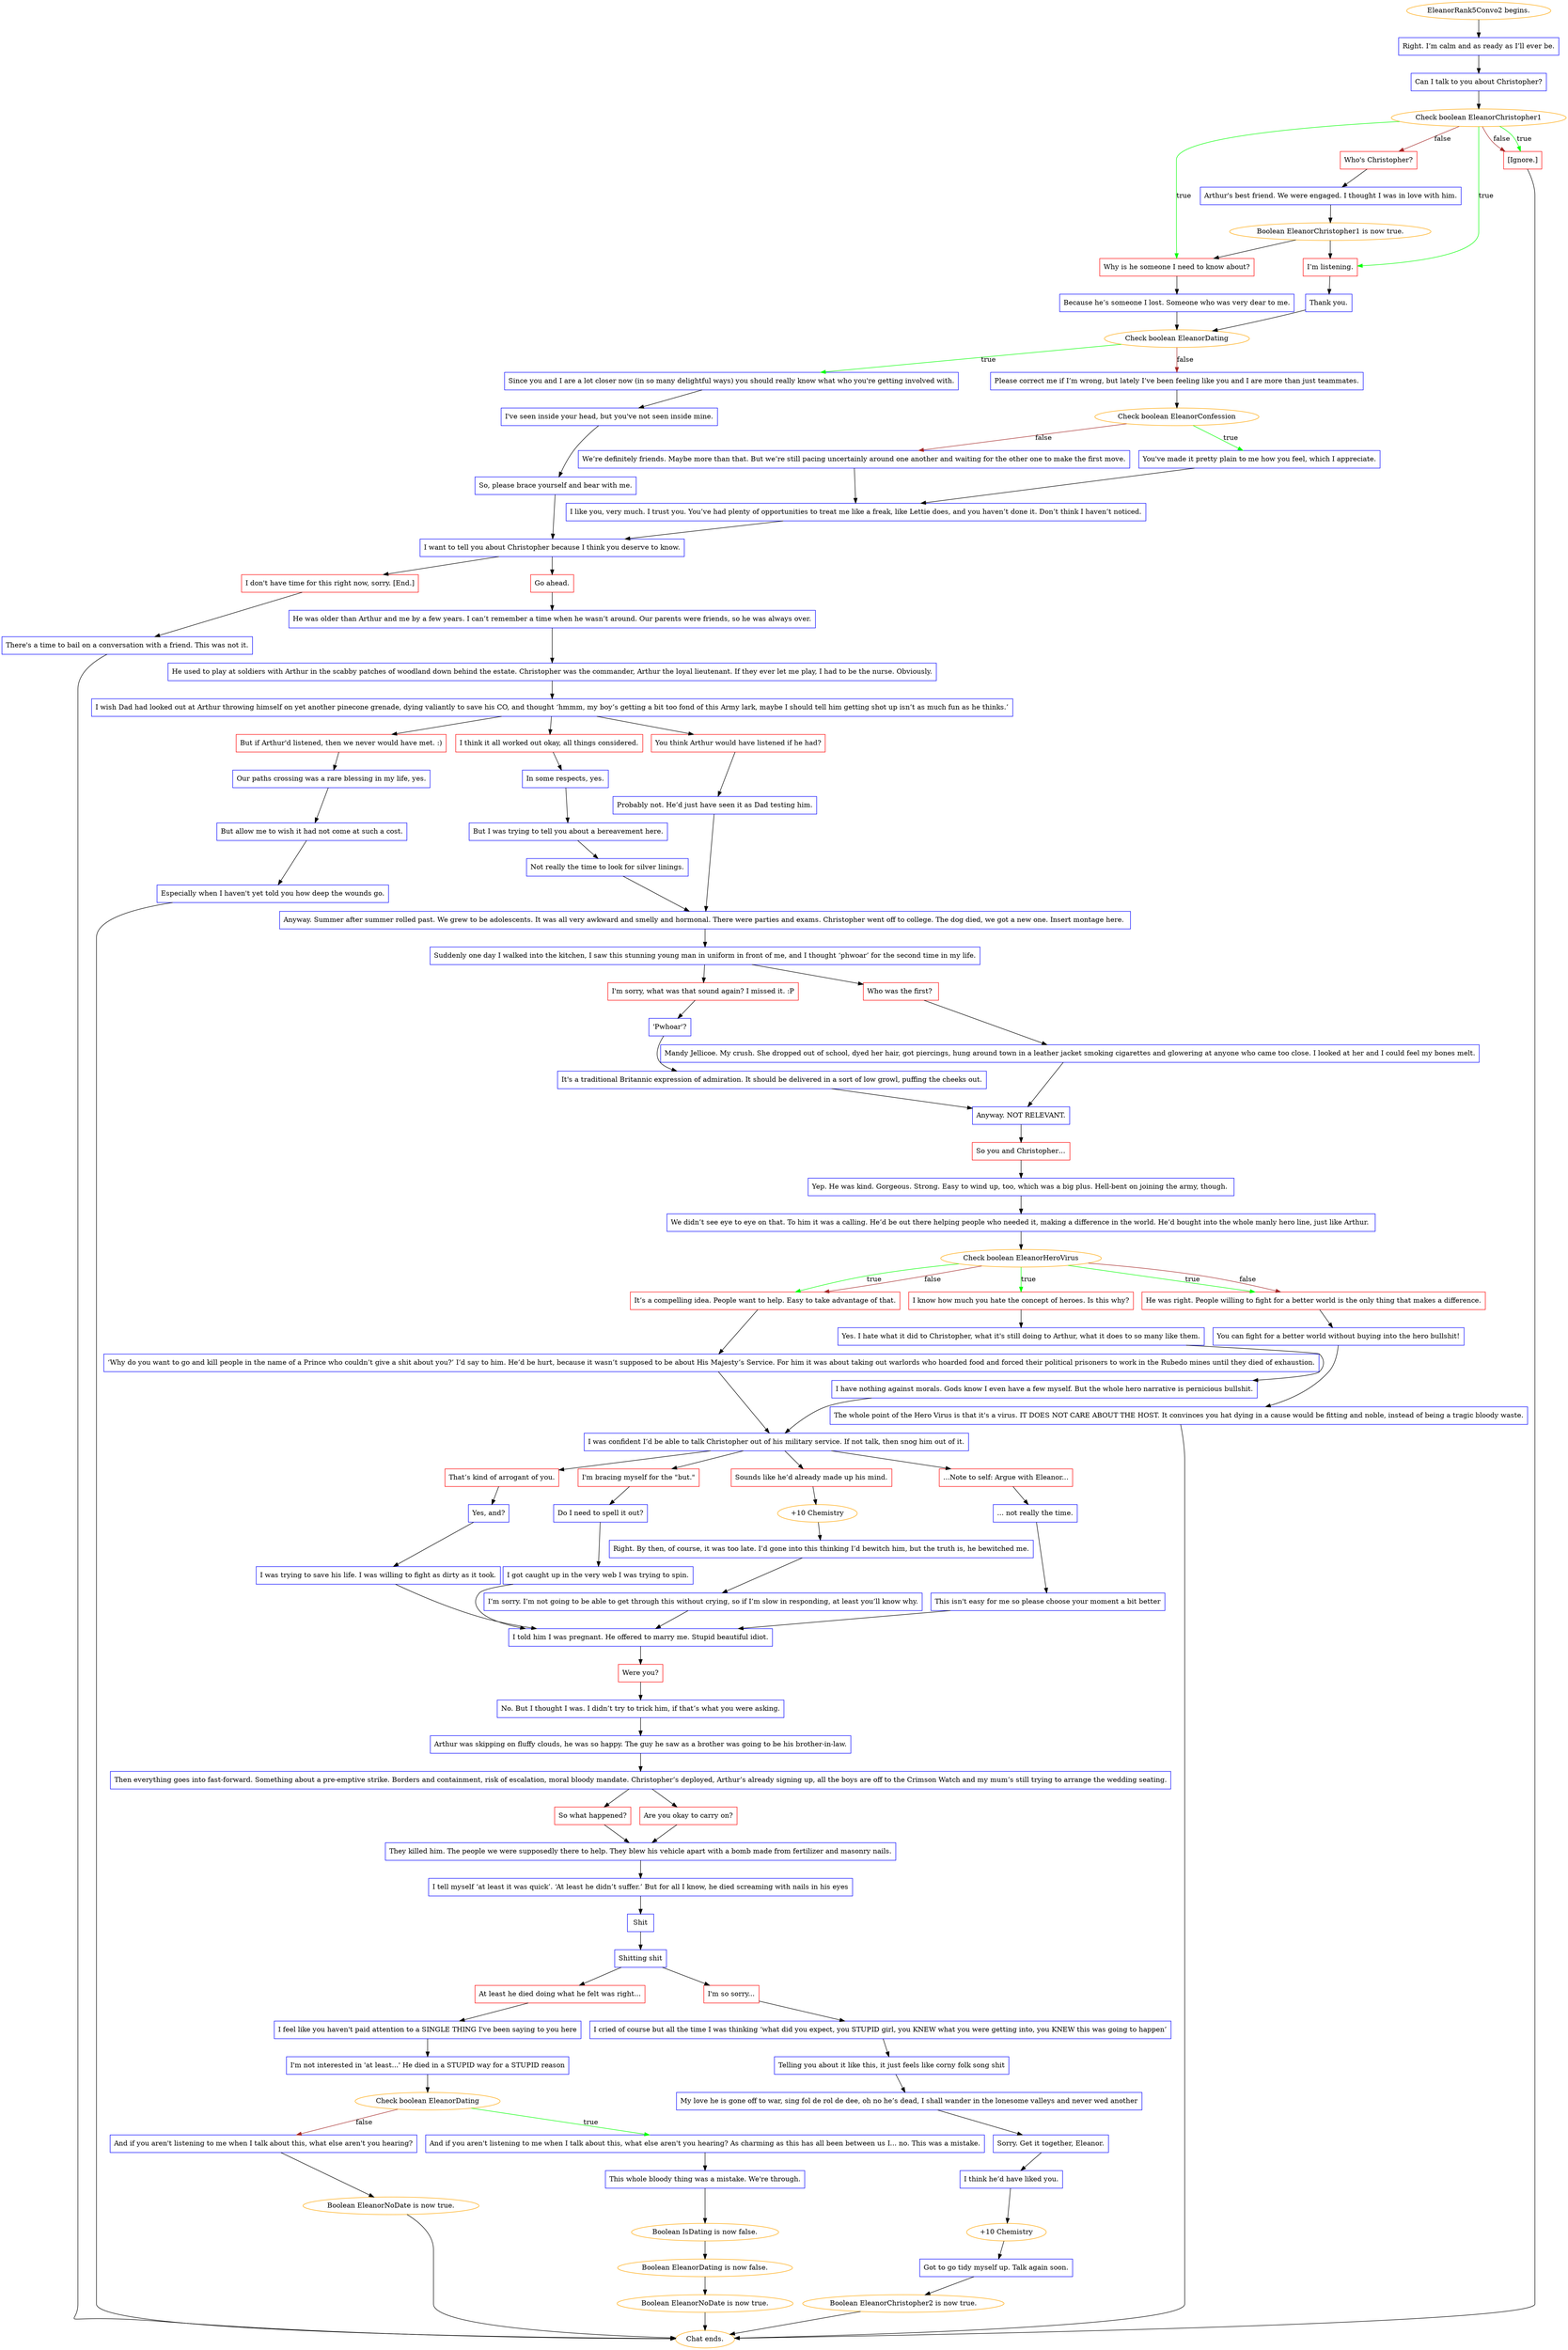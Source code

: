 digraph {
	"EleanorRank5Convo2 begins." [color=orange];
		"EleanorRank5Convo2 begins." -> 2176;
	2176 [label="Right. I’m calm and as ready as I’ll ever be.",shape=box,color=blue];
		2176 -> 2177;
	2177 [label="Can I talk to you about Christopher?",shape=box,color=blue];
		2177 -> 2178;
	2178 [label="Check boolean EleanorChristopher1",color=orange];
		2178 -> 2184 [label=true,color=green];
		2178 -> 2180 [label=true,color=green];
		2178 -> 2185 [label=true,color=green];
		2178 -> 2179 [label=false,color=brown];
		2178 -> 2185 [label=false,color=brown];
	2184 [label="I’m listening.",shape=box,color=red];
		2184 -> 2186;
	2180 [label="Why is he someone I need to know about?",shape=box,color=red];
		2180 -> 2187;
	2185 [label="[Ignore.]",shape=box,color=red];
		2185 -> "Chat ends.";
	2179 [label="Who's Christopher?",shape=box,color=red];
		2179 -> 2182;
	2186 [label="Thank you.",shape=box,color=blue];
		2186 -> 2188;
	2187 [label="Because he’s someone I lost. Someone who was very dear to me.",shape=box,color=blue];
		2187 -> 2188;
	"Chat ends." [color=orange];
	2182 [label="Arthur's best friend. We were engaged. I thought I was in love with him.",shape=box,color=blue];
		2182 -> 2183;
	2188 [label="Check boolean EleanorDating",color=orange];
		2188 -> 2189 [label=true,color=green];
		2188 -> 2190 [label=false,color=brown];
	2183 [label="Boolean EleanorChristopher1 is now true.",color=orange];
		2183 -> 2184;
		2183 -> 2180;
	2189 [label="Since you and I are a lot closer now (in so many delightful ways) you should really know what who you're getting involved with.",shape=box,color=blue];
		2189 -> 2191;
	2190 [label="Please correct me if I’m wrong, but lately I’ve been feeling like you and I are more than just teammates.",shape=box,color=blue];
		2190 -> 2193;
	2191 [label="I've seen inside your head, but you've not seen inside mine.",shape=box,color=blue];
		2191 -> 2192;
	2193 [label="Check boolean EleanorConfession",color=orange];
		2193 -> 2194 [label=true,color=green];
		2193 -> 2195 [label=false,color=brown];
	2192 [label="So, please brace yourself and bear with me.",shape=box,color=blue];
		2192 -> 2197;
	2194 [label="You've made it pretty plain to me how you feel, which I appreciate.",shape=box,color=blue];
		2194 -> 2196;
	2195 [label="We’re definitely friends. Maybe more than that. But we’re still pacing uncertainly around one another and waiting for the other one to make the first move.",shape=box,color=blue];
		2195 -> 2196;
	2197 [label="I want to tell you about Christopher because I think you deserve to know.",shape=box,color=blue];
		2197 -> 2198;
		2197 -> 2199;
	2196 [label="I like you, very much. I trust you. You’ve had plenty of opportunities to treat me like a freak, like Lettie does, and you haven’t done it. Don’t think I haven’t noticed.",shape=box,color=blue];
		2196 -> 2197;
	2198 [label="Go ahead.",shape=box,color=red];
		2198 -> 2202;
	2199 [label="I don't have time for this right now, sorry. [End.]",shape=box,color=red];
		2199 -> 2200;
	2202 [label="He was older than Arthur and me by a few years. I can’t remember a time when he wasn’t around. Our parents were friends, so he was always over.",shape=box,color=blue];
		2202 -> 2203;
	2200 [label="There's a time to bail on a conversation with a friend. This was not it.",shape=box,color=blue];
		2200 -> "Chat ends.";
	2203 [label="He used to play at soldiers with Arthur in the scabby patches of woodland down behind the estate. Christopher was the commander, Arthur the loyal lieutenant. If they ever let me play, I had to be the nurse. Obviously.",shape=box,color=blue];
		2203 -> 2204;
	2204 [label="I wish Dad had looked out at Arthur throwing himself on yet another pinecone grenade, dying valiantly to save his CO, and thought ‘hmmm, my boy’s getting a bit too fond of this Army lark, maybe I should tell him getting shot up isn’t as much fun as he thinks.’",shape=box,color=blue];
		2204 -> 2205;
		2204 -> 2206;
		2204 -> 2207;
	2205 [label="You think Arthur would have listened if he had?",shape=box,color=red];
		2205 -> 2210;
	2206 [label="I think it all worked out okay, all things considered.",shape=box,color=red];
		2206 -> 2209;
	2207 [label="But if Arthur'd listened, then we never would have met. :)",shape=box,color=red];
		2207 -> 2208;
	2210 [label="Probably not. He’d just have seen it as Dad testing him.",shape=box,color=blue];
		2210 -> 2216;
	2209 [label="In some respects, yes.",shape=box,color=blue];
		2209 -> 2211;
	2208 [label="Our paths crossing was a rare blessing in my life, yes.",shape=box,color=blue];
		2208 -> 2212;
	2216 [label="Anyway. Summer after summer rolled past. We grew to be adolescents. It was all very awkward and smelly and hormonal. There were parties and exams. Christopher went off to college. The dog died, we got a new one. Insert montage here. ",shape=box,color=blue];
		2216 -> 2217;
	2211 [label="But I was trying to tell you about a bereavement here.",shape=box,color=blue];
		2211 -> 2215;
	2212 [label="But allow me to wish it had not come at such a cost.",shape=box,color=blue];
		2212 -> 2213;
	2217 [label="Suddenly one day I walked into the kitchen, I saw this stunning young man in uniform in front of me, and I thought ‘phwoar’ for the second time in my life.",shape=box,color=blue];
		2217 -> 2218;
		2217 -> 2219;
	2215 [label="Not really the time to look for silver linings.",shape=box,color=blue];
		2215 -> 2216;
	2213 [label="Especially when I haven't yet told you how deep the wounds go.",shape=box,color=blue];
		2213 -> "Chat ends.";
	2218 [label="I'm sorry, what was that sound again? I missed it. :P",shape=box,color=red];
		2218 -> 2220;
	2219 [label="Who was the first? ",shape=box,color=red];
		2219 -> 2222;
	2220 [label="'Pwhoar'?",shape=box,color=blue];
		2220 -> 2221;
	2222 [label="Mandy Jellicoe. My crush. She dropped out of school, dyed her hair, got piercings, hung around town in a leather jacket smoking cigarettes and glowering at anyone who came too close. I looked at her and I could feel my bones melt.",shape=box,color=blue];
		2222 -> 2223;
	2221 [label="It's a traditional Britannic expression of admiration. It should be delivered in a sort of low growl, puffing the cheeks out.",shape=box,color=blue];
		2221 -> 2223;
	2223 [label="Anyway. NOT RELEVANT.",shape=box,color=blue];
		2223 -> 2224;
	2224 [label="So you and Christopher…",shape=box,color=red];
		2224 -> 2225;
	2225 [label="Yep. He was kind. Gorgeous. Strong. Easy to wind up, too, which was a big plus. Hell-bent on joining the army, though. ",shape=box,color=blue];
		2225 -> 2226;
	2226 [label="We didn’t see eye to eye on that. To him it was a calling. He’d be out there helping people who needed it, making a difference in the world. He’d bought into the whole manly hero line, just like Arthur. ",shape=box,color=blue];
		2226 -> 2227;
	2227 [label="Check boolean EleanorHeroVirus",color=orange];
		2227 -> 2228 [label=true,color=green];
		2227 -> 2229 [label=true,color=green];
		2227 -> 2230 [label=true,color=green];
		2227 -> 2229 [label=false,color=brown];
		2227 -> 2230 [label=false,color=brown];
	2228 [label="I know how much you hate the concept of heroes. Is this why?",shape=box,color=red];
		2228 -> 2231;
	2229 [label="He was right. People willing to fight for a better world is the only thing that makes a difference.",shape=box,color=red];
		2229 -> 2233;
	2230 [label="It’s a compelling idea. People want to help. Easy to take advantage of that.",shape=box,color=red];
		2230 -> 2236;
	2231 [label="Yes. I hate what it did to Christopher, what it's still doing to Arthur, what it does to so many like them.",shape=box,color=blue];
		2231 -> 2232;
	2233 [label="You can fight for a better world without buying into the hero bullshit!",shape=box,color=blue];
		2233 -> 2234;
	2236 [label="‘Why do you want to go and kill people in the name of a Prince who couldn’t give a shit about you?’ I’d say to him. He’d be hurt, because it wasn’t supposed to be about His Majesty’s Service. For him it was about taking out warlords who hoarded food and forced their political prisoners to work in the Rubedo mines until they died of exhaustion.",shape=box,color=blue];
		2236 -> 2237;
	2232 [label="I have nothing against morals. Gods know I even have a few myself. But the whole hero narrative is pernicious bullshit.",shape=box,color=blue];
		2232 -> 2237;
	2234 [label="The whole point of the Hero Virus is that it's a virus. IT DOES NOT CARE ABOUT THE HOST. It convinces you hat dying in a cause would be fitting and noble, instead of being a tragic bloody waste.",shape=box,color=blue];
		2234 -> "Chat ends.";
	2237 [label="I was confident I’d be able to talk Christopher out of his military service. If not talk, then snog him out of it.",shape=box,color=blue];
		2237 -> 2238;
		2237 -> 2239;
		2237 -> 2240;
		2237 -> 2241;
	2238 [label="That’s kind of arrogant of you.",shape=box,color=red];
		2238 -> 2242;
	2239 [label="I'm bracing myself for the \"but.\"",shape=box,color=red];
		2239 -> 2244;
	2240 [label="Sounds like he’d already made up his mind.",shape=box,color=red];
		2240 -> 2247;
	2241 [label="...Note to self: Argue with Eleanor...",shape=box,color=red];
		2241 -> 2248;
	2242 [label="Yes, and?",shape=box,color=blue];
		2242 -> 2243;
	2244 [label="Do I need to spell it out?",shape=box,color=blue];
		2244 -> 2245;
	2247 [label="+10 Chemistry",color=orange];
		2247 -> 2246;
	2248 [label="... not really the time.",shape=box,color=blue];
		2248 -> 2249;
	2243 [label="I was trying to save his life. I was willing to fight as dirty as it took.",shape=box,color=blue];
		2243 -> 2251;
	2245 [label="I got caught up in the very web I was trying to spin.",shape=box,color=blue];
		2245 -> 2251;
	2246 [label="Right. By then, of course, it was too late. I’d gone into this thinking I’d bewitch him, but the truth is, he bewitched me.",shape=box,color=blue];
		2246 -> 2250;
	2249 [label="This isn't easy for me so please choose your moment a bit better",shape=box,color=blue];
		2249 -> 2251;
	2251 [label="I told him I was pregnant. He offered to marry me. Stupid beautiful idiot.",shape=box,color=blue];
		2251 -> 2252;
	2250 [label="I’m sorry. I’m not going to be able to get through this without crying, so if I’m slow in responding, at least you’ll know why.",shape=box,color=blue];
		2250 -> 2251;
	2252 [label="Were you?",shape=box,color=red];
		2252 -> 2253;
	2253 [label="No. But I thought I was. I didn’t try to trick him, if that’s what you were asking.",shape=box,color=blue];
		2253 -> 2254;
	2254 [label="Arthur was skipping on fluffy clouds, he was so happy. The guy he saw as a brother was going to be his brother-in-law.",shape=box,color=blue];
		2254 -> 2255;
	2255 [label="Then everything goes into fast-forward. Something about a pre-emptive strike. Borders and containment, risk of escalation, moral bloody mandate. Christopher’s deployed, Arthur’s already signing up, all the boys are off to the Crimson Watch and my mum’s still trying to arrange the wedding seating.",shape=box,color=blue];
		2255 -> 2256;
		2255 -> 2257;
	2256 [label="So what happened?",shape=box,color=red];
		2256 -> 2258;
	2257 [label="Are you okay to carry on?",shape=box,color=red];
		2257 -> 2258;
	2258 [label="They killed him. The people we were supposedly there to help. They blew his vehicle apart with a bomb made from fertilizer and masonry nails.",shape=box,color=blue];
		2258 -> 2259;
	2259 [label="I tell myself ‘at least it was quick’. ‘At least he didn’t suffer.’ But for all I know, he died screaming with nails in his eyes",shape=box,color=blue];
		2259 -> 2260;
	2260 [label="Shit",shape=box,color=blue];
		2260 -> 2261;
	2261 [label="Shitting shit",shape=box,color=blue];
		2261 -> 2262;
		2261 -> 2263;
	2262 [label="At least he died doing what he felt was right...",shape=box,color=red];
		2262 -> 2264;
	2263 [label="I'm so sorry...",shape=box,color=red];
		2263 -> 2266;
	2264 [label="I feel like you haven't paid attention to a SINGLE THING I've been saying to you here",shape=box,color=blue];
		2264 -> 2265;
	2266 [label="I cried of course but all the time I was thinking ‘what did you expect, you STUPID girl, you KNEW what you were getting into, you KNEW this was going to happen’",shape=box,color=blue];
		2266 -> 2267;
	2265 [label="I'm not interested in 'at least...' He died in a STUPID way for a STUPID reason",shape=box,color=blue];
		2265 -> 2269;
	2267 [label="Telling you about it like this, it just feels like corny folk song shit",shape=box,color=blue];
		2267 -> 2268;
	2269 [label="Check boolean EleanorDating",color=orange];
		2269 -> 2270 [label=true,color=green];
		2269 -> 2271 [label=false,color=brown];
	2268 [label="My love he is gone off to war, sing fol de rol de dee, oh no he’s dead, I shall wander in the lonesome valleys and never wed another",shape=box,color=blue];
		2268 -> 2279;
	2270 [label="And if you aren't listening to me when I talk about this, what else aren't you hearing? As charming as this has all been between us I... no. This was a mistake.",shape=box,color=blue];
		2270 -> 2272;
	2271 [label="And if you aren't listening to me when I talk about this, what else aren't you hearing?",shape=box,color=blue];
		2271 -> 2273;
	2279 [label="Sorry. Get it together, Eleanor.",shape=box,color=blue];
		2279 -> 2280;
	2272 [label="This whole bloody thing was a mistake. We're through.",shape=box,color=blue];
		2272 -> 2275;
	2273 [label="Boolean EleanorNoDate is now true.",color=orange];
		2273 -> "Chat ends.";
	2280 [label="I think he’d have liked you.",shape=box,color=blue];
		2280 -> 2281;
	2275 [label="Boolean IsDating is now false.",color=orange];
		2275 -> 2276;
	2281 [label="+10 Chemistry",color=orange];
		2281 -> 2282;
	2276 [label="Boolean EleanorDating is now false.",color=orange];
		2276 -> 2277;
	2282 [label="Got to go tidy myself up. Talk again soon.",shape=box,color=blue];
		2282 -> 2283;
	2277 [label="Boolean EleanorNoDate is now true.",color=orange];
		2277 -> "Chat ends.";
	2283 [label="Boolean EleanorChristopher2 is now true.",color=orange];
		2283 -> "Chat ends.";
}